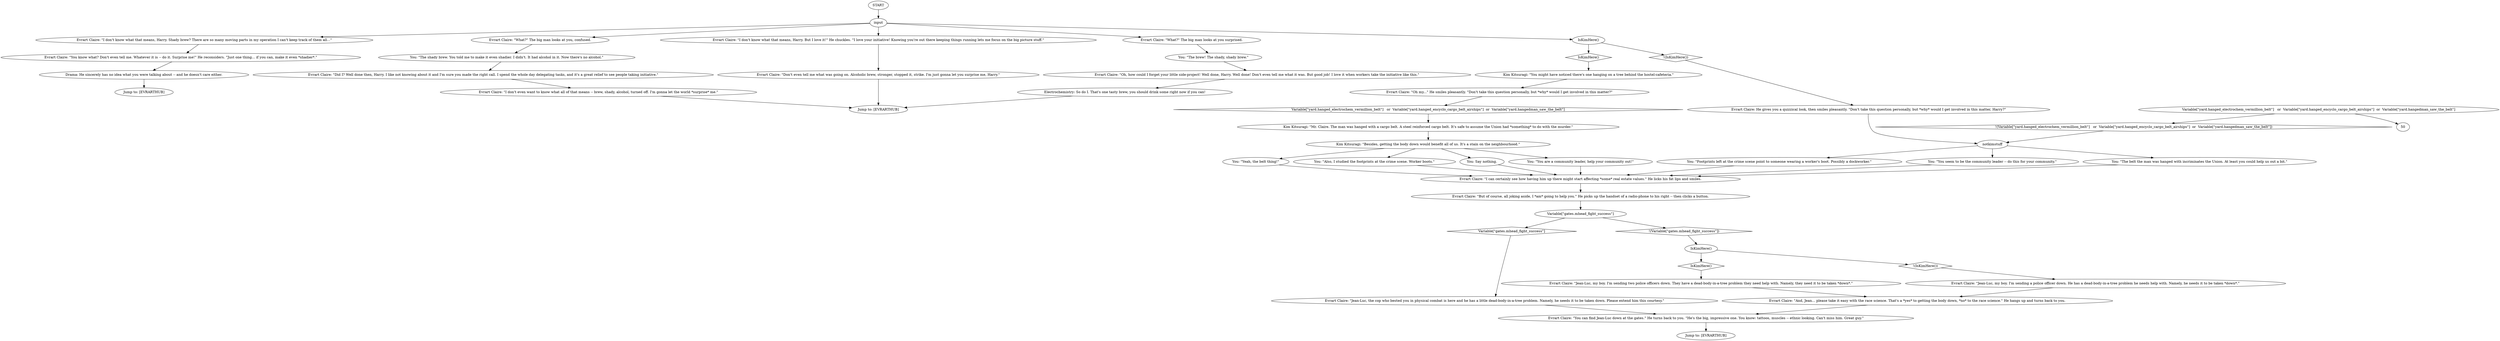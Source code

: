 # CONTAINERYARD / EVRART FAVORS
# "You seem to be very helpful, I got a favour to ask."
# ==================================================
digraph G {
	  0 [label="START"];
	  1 [label="input"];
	  2 [label="Evrart Claire: He gives you a quizzical look, then smiles pleasantly. \"Don't take this question personally, but *why* would I get involved in this matter, Harry?\""];
	  3 [label="You: \"The brew! The shady, shady brew.\""];
	  4 [label="You: \"The belt the man was hanged with incriminates the Union. At least you could help us out a bit.\""];
	  5 [label="You: \"Also, I studied the footprints at the crime scene. Worker boots.\""];
	  6 [label="Evrart Claire: \"I don't know what that means, Harry. Shady brew? There are so many moving parts in my operation I can't keep track of them all...\""];
	  7 [label="Evrart Claire: \"Oh my...\" He smiles pleasantly. \"Don't take this question personally, but *why* would I get involved in this matter?\""];
	  8 [label="Evrart Claire: \"Oh, how could I forget your little side-project! Well done, Harry. Well done! Don't even tell me what it was. But good job! I love it when workers take the initiative like this.\""];
	  9 [label="Drama: He sincerely has no idea what you were talking about -- and he doesn't care either."];
	  10 [label="Evrart Claire: \"You can find Jean-Luc down at the gates.\" He turns back to you. \"He's the big, impressive one. You know: tattoos, muscles -- ethnic looking. Can't miss him. Great guy.\""];
	  11 [label="Kim Kitsuragi: \"Mr. Claire. The man was hanged with a cargo belt. A steel reinforced cargo belt. It's safe to assume the Union had *something* to do with the murder.\""];
	  12 [label="Evrart Claire: \"What?\" The big man looks at you surprised."];
	  13 [label="Evrart Claire: \"I can certainly see how having him up there might start affecting *some* real estate values.\" He licks his fat lips and smiles."];
	  14 [label="Kim Kitsuragi: \"Besides, getting the body down would benefit all of us. It's a stain on the neighbourhood.\""];
	  15 [label="Kim Kitsuragi: \"You might have noticed there's one hanging on a tree behind the hostel-cafeteria.\""];
	  16 [label="notkimstuff"];
	  17 [label="Evrart Claire: \"Jean-Luc, my boy. I'm sending a police officer down. He has a dead-body-in-a-tree problem he needs help with. Namely, he needs it to be taken *down*.\""];
	  18 [label="Evrart Claire: \"And, Jean... please take it easy with the race science. That's a *yes* to getting the body down, *no* to the race science.\" He hangs up and turns back to you."];
	  19 [label="Evrart Claire: \"You know what? Don't even tell me. Whatever it is -- do it. Surprise me!\" He reconsiders. \"Just one thing... if you can, make it even *shadier*.\""];
	  20 [label="You: Say nothing."];
	  21 [label="Electrochemistry: So do I. That's one tasty brew, you should drink some right now if you can!"];
	  22 [label="You: \"The shady brew. You told me to make it even shadier. I didn't. It had alcohol in it. Now there's no alcohol.\""];
	  23 [label="Evrart Claire: \"Don't even tell me what was going on. Alcoholic brew, stronger, stopped it, strike. I'm just gonna let you surprise me, Harry.\""];
	  24 [label="IsKimHere()"];
	  25 [label="IsKimHere()", shape=diamond];
	  26 [label="!(IsKimHere())", shape=diamond];
	  27 [label="You: \"Footprints left at the crime scene point to someone wearing a worker's boot. Possibly a dockworker.\""];
	  28 [label="You: \"You are a community leader, help your community out!\""];
	  29 [label="Variable[\"gates.mhead_fight_success\"]"];
	  30 [label="Variable[\"gates.mhead_fight_success\"]", shape=diamond];
	  31 [label="!(Variable[\"gates.mhead_fight_success\"])", shape=diamond];
	  32 [label="Evrart Claire: \"But of course, all joking aside, I *am* going to help you.\" He picks up the handset of a radio-phone to his right -- then clicks a button."];
	  33 [label="Evrart Claire: \"Jean-Luc, the cop who bested you in physical combat is here and he has a little dead-body-in-a-tree problem. Namely, he needs it to be taken down. Please extend him this courtesy.\""];
	  34 [label="Evrart Claire: \"What?\" The big man looks at you, confused."];
	  35 [label="You: \"Yeah, the belt thing!\""];
	  36 [label="You: \"You seem to be the community leader -- do this for your community.\""];
	  37 [label="IsKimHere()"];
	  38 [label="IsKimHere()", shape=diamond];
	  39 [label="!(IsKimHere())", shape=diamond];
	  40 [label="Jump to: [EVRARTHUB]"];
	  41 [label="Evrart Claire: \"Did I? Well done then, Harry. I like not knowing about it and I'm sure you made the right call. I spend the whole day delegating tasks, and it's a great relief to see people taking initiative.\""];
	  42 [label="Evrart Claire: \"I don't even want to know what all of that means -- brew, shady, alcohol, turned off. I'm gonna let the world *surprise* me.\""];
	  43 [label="Evrart Claire: \"Jean-Luc, my boy. I'm sending two police officers down. They have a dead-body-in-a-tree problem they need help with. Namely, they need it to be taken *down*.\""];
	  44 [label="Jump to: [EVRARTHUB]"];
	  45 [label="Jump to: [EVRARTHUB]"];
	  46 [label="Evrart Claire: \"I don't know what that means, Harry. But I love it!\" He chuckles. \"I love your initiative! Knowing you're out there keeping things running lets me focus on the big picture stuff.\""];
	  47 [label="Variable[\"yard.hanged_electrochem_vermillion_belt\"]   or  Variable[\"yard.hanged_encyclo_cargo_belt_airships\"]  or  Variable[\"yard.hangedman_saw_the_belt\"]"];
	  48 [label="Variable[\"yard.hanged_electrochem_vermillion_belt\"]   or  Variable[\"yard.hanged_encyclo_cargo_belt_airships\"]  or  Variable[\"yard.hangedman_saw_the_belt\"]", shape=diamond];
	  49 [label="!(Variable[\"yard.hanged_electrochem_vermillion_belt\"]   or  Variable[\"yard.hanged_encyclo_cargo_belt_airships\"]  or  Variable[\"yard.hangedman_saw_the_belt\"])", shape=diamond];
	  0 -> 1
	  1 -> 34
	  1 -> 37
	  1 -> 6
	  1 -> 12
	  1 -> 46
	  2 -> 16
	  3 -> 8
	  4 -> 13
	  5 -> 13
	  6 -> 19
	  7 -> 48
	  8 -> 21
	  9 -> 40
	  10 -> 45
	  11 -> 14
	  12 -> 3
	  13 -> 32
	  14 -> 28
	  14 -> 35
	  14 -> 20
	  14 -> 5
	  15 -> 7
	  16 -> 27
	  16 -> 4
	  16 -> 36
	  17 -> 18
	  18 -> 10
	  19 -> 9
	  20 -> 13
	  21 -> 44
	  22 -> 41
	  23 -> 44
	  24 -> 25
	  24 -> 26
	  25 -> 43
	  26 -> 17
	  27 -> 13
	  28 -> 13
	  29 -> 30
	  29 -> 31
	  30 -> 33
	  31 -> 24
	  32 -> 29
	  33 -> 10
	  34 -> 22
	  35 -> 13
	  36 -> 13
	  37 -> 38
	  37 -> 39
	  38 -> 15
	  39 -> 2
	  41 -> 42
	  42 -> 44
	  43 -> 18
	  46 -> 23
	  47 -> 49
	  47 -> 50
	  48 -> 11
	  49 -> 16
}


